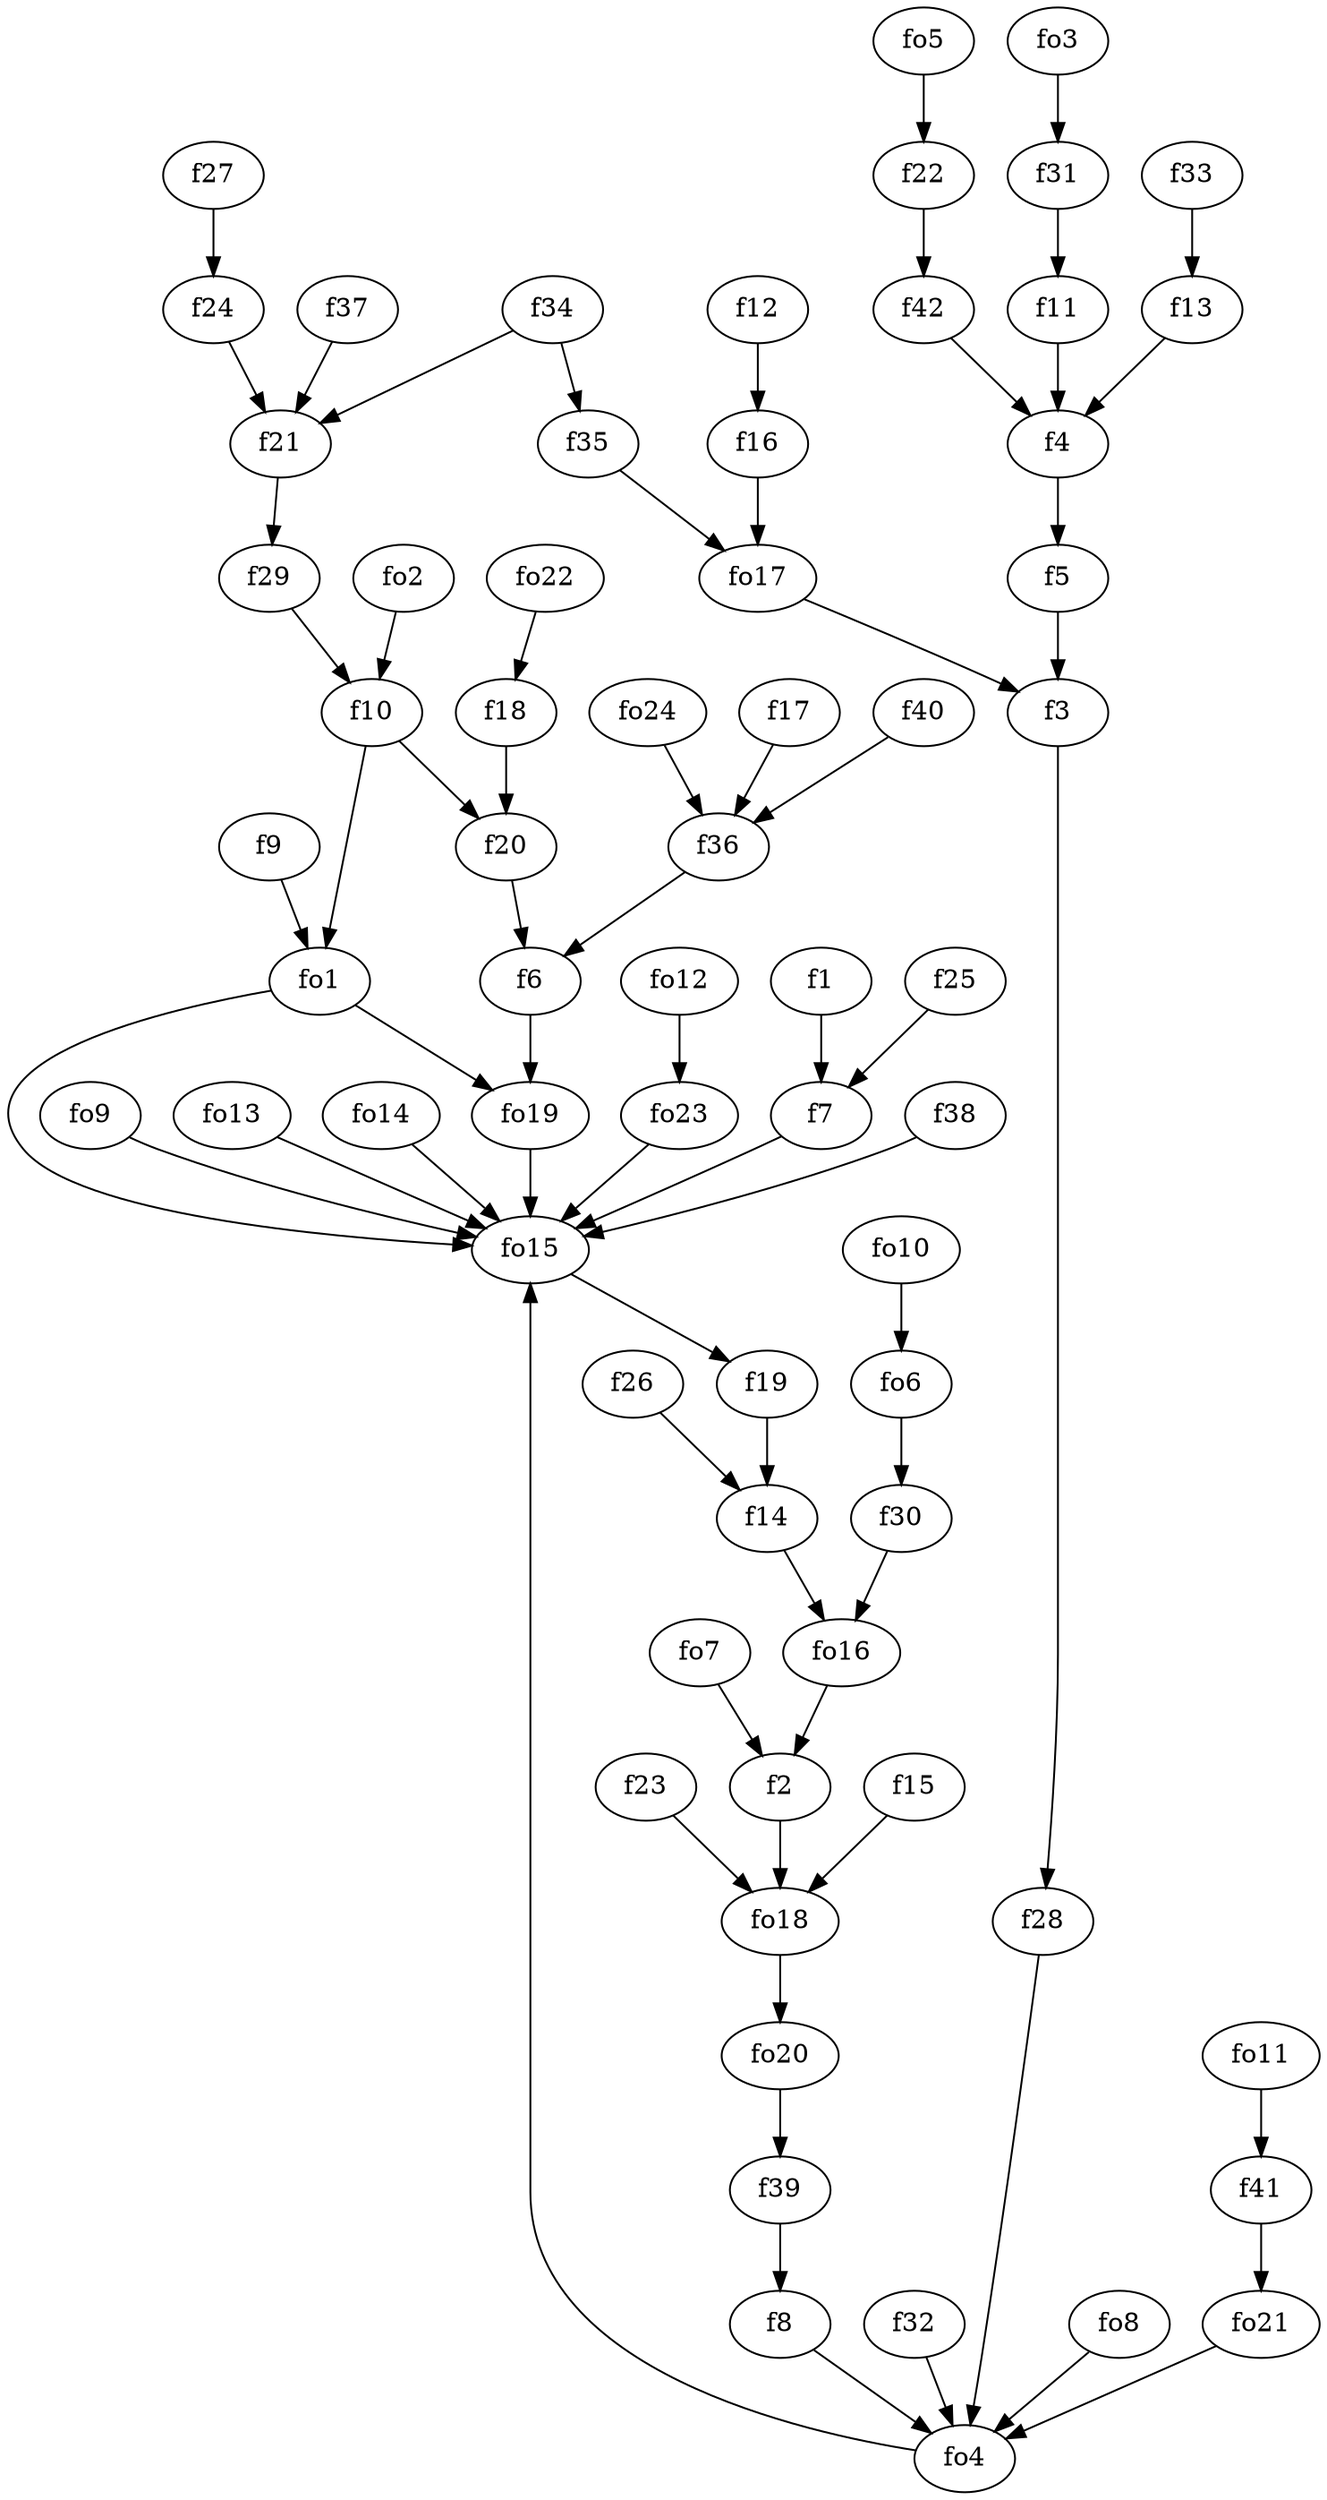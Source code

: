 strict digraph  {
f1;
f2;
f3;
f4;
f5;
f6;
f7;
f8;
f9;
f10;
f11;
f12;
f13;
f14;
f15;
f16;
f17;
f18;
f19;
f20;
f21;
f22;
f23;
f24;
f25;
f26;
f27;
f28;
f29;
f30;
f31;
f32;
f33;
f34;
f35;
f36;
f37;
f38;
f39;
f40;
f41;
f42;
fo1;
fo2;
fo3;
fo4;
fo5;
fo6;
fo7;
fo8;
fo9;
fo10;
fo11;
fo12;
fo13;
fo14;
fo15;
fo16;
fo17;
fo18;
fo19;
fo20;
fo21;
fo22;
fo23;
fo24;
f1 -> f7  [weight=2];
f2 -> fo18  [weight=2];
f3 -> f28  [weight=2];
f4 -> f5  [weight=2];
f5 -> f3  [weight=2];
f6 -> fo19  [weight=2];
f7 -> fo15  [weight=2];
f8 -> fo4  [weight=2];
f9 -> fo1  [weight=2];
f10 -> f20  [weight=2];
f10 -> fo1  [weight=2];
f11 -> f4  [weight=2];
f12 -> f16  [weight=2];
f13 -> f4  [weight=2];
f14 -> fo16  [weight=2];
f15 -> fo18  [weight=2];
f16 -> fo17  [weight=2];
f17 -> f36  [weight=2];
f18 -> f20  [weight=2];
f19 -> f14  [weight=2];
f20 -> f6  [weight=2];
f21 -> f29  [weight=2];
f22 -> f42  [weight=2];
f23 -> fo18  [weight=2];
f24 -> f21  [weight=2];
f25 -> f7  [weight=2];
f26 -> f14  [weight=2];
f27 -> f24  [weight=2];
f28 -> fo4  [weight=2];
f29 -> f10  [weight=2];
f30 -> fo16  [weight=2];
f31 -> f11  [weight=2];
f32 -> fo4  [weight=2];
f33 -> f13  [weight=2];
f34 -> f21  [weight=2];
f34 -> f35  [weight=2];
f35 -> fo17  [weight=2];
f36 -> f6  [weight=2];
f37 -> f21  [weight=2];
f38 -> fo15  [weight=2];
f39 -> f8  [weight=2];
f40 -> f36  [weight=2];
f41 -> fo21  [weight=2];
f42 -> f4  [weight=2];
fo1 -> fo15  [weight=2];
fo1 -> fo19  [weight=2];
fo2 -> f10  [weight=2];
fo3 -> f31  [weight=2];
fo4 -> fo15  [weight=2];
fo5 -> f22  [weight=2];
fo6 -> f30  [weight=2];
fo7 -> f2  [weight=2];
fo8 -> fo4  [weight=2];
fo9 -> fo15  [weight=2];
fo10 -> fo6  [weight=2];
fo11 -> f41  [weight=2];
fo12 -> fo23  [weight=2];
fo13 -> fo15  [weight=2];
fo14 -> fo15  [weight=2];
fo15 -> f19  [weight=2];
fo16 -> f2  [weight=2];
fo17 -> f3  [weight=2];
fo18 -> fo20  [weight=2];
fo19 -> fo15  [weight=2];
fo20 -> f39  [weight=2];
fo21 -> fo4  [weight=2];
fo22 -> f18  [weight=2];
fo23 -> fo15  [weight=2];
fo24 -> f36  [weight=2];
}
